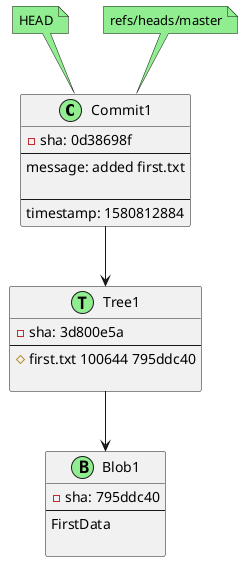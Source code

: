 @startuml

class Commit1 <<(C,lightgreen)>> {
-sha: 0d38698f
--
message: added first.txt

--
timestamp: 1580812884
}
class Tree1 <<(T,lightgreen)>> {
-sha: 3d800e5a
--
# first.txt 100644 795ddc40

}
class Blob1 <<(B,lightgreen)>> {
-sha: 795ddc40
--
FirstData

}
Commit1 --> Tree1
Tree1 --> Blob1
note top of Commit1 #lightgreen : HEAD
note top of Commit1 #lightgreen : refs/heads/master

@enduml